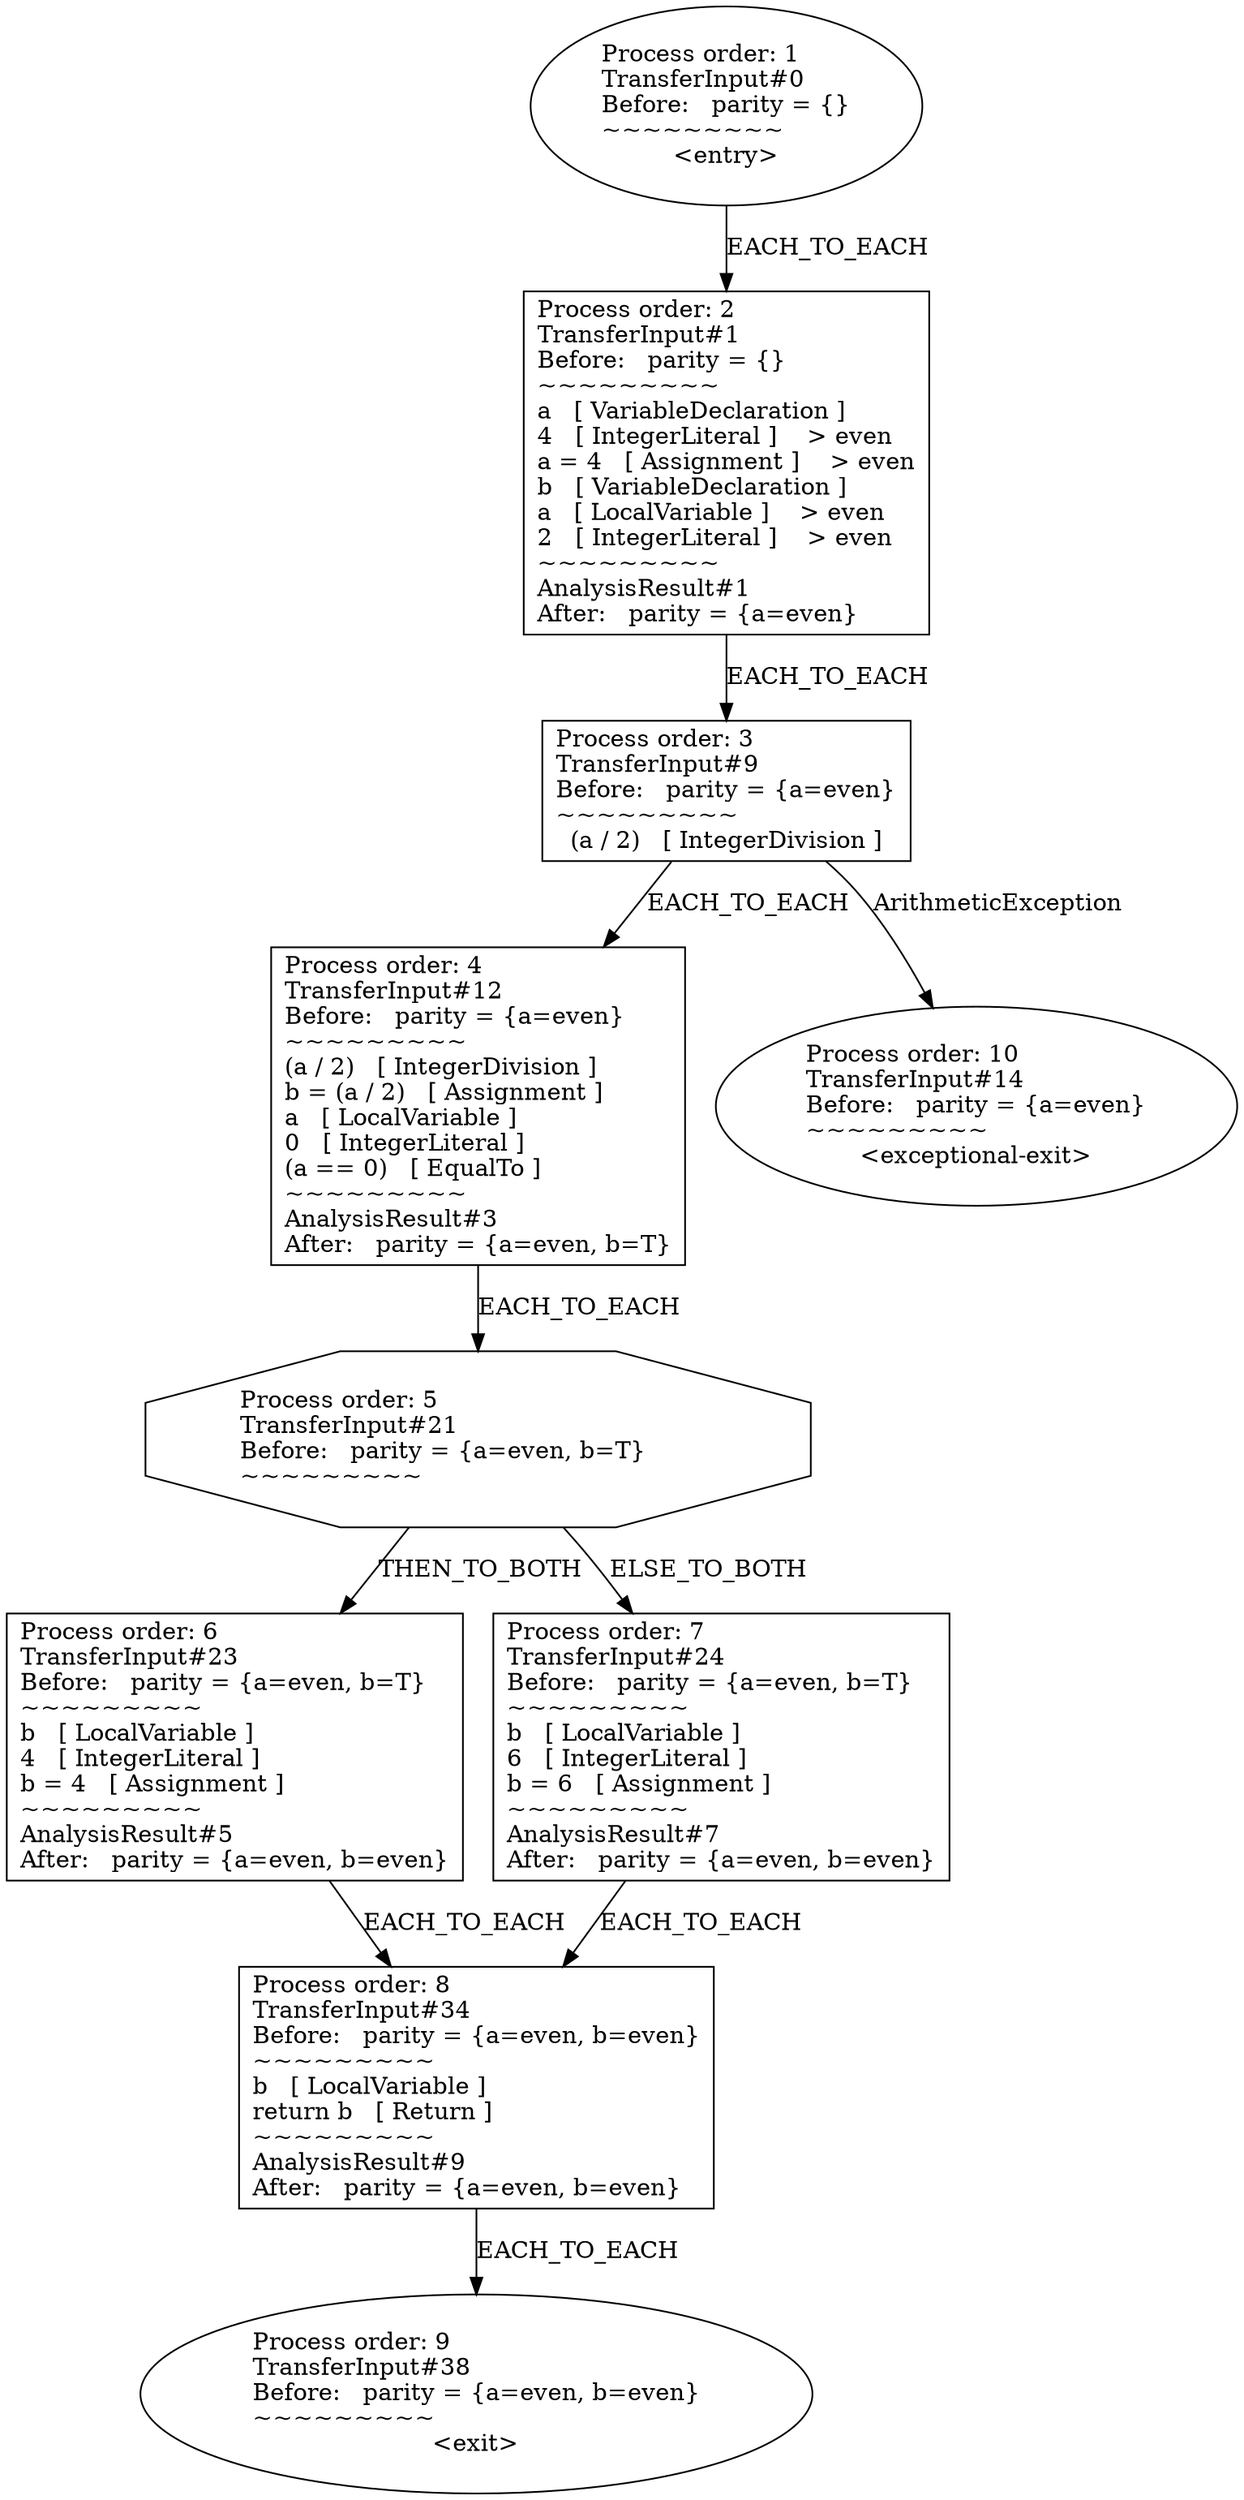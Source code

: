digraph {
    2 -> 3 [label="EACH_TO_EACH"];
    3 -> 4 [label="EACH_TO_EACH"];
    4 -> 5 [label="EACH_TO_EACH"];
    4 -> 1 [label="ArithmeticException"];
    5 -> 6 [label="EACH_TO_EACH"];
    6 -> 10 [label="THEN_TO_BOTH"];
    6 -> 12 [label="ELSE_TO_BOTH"];
    10 -> 13 [label="EACH_TO_EACH"];
    12 -> 13 [label="EACH_TO_EACH"];
    13 -> 0 [label="EACH_TO_EACH"];

    2 [shape=oval label="Process order: 1\lTransferInput#0\lBefore:   parity = {}\l~~~~~~~~~\l<entry>"];
    3 [shape=rectangle label="Process order: 2\lTransferInput#1\lBefore:   parity = {}\l~~~~~~~~~\la   [ VariableDeclaration ]\l4   [ IntegerLiteral ]    > even\la = 4   [ Assignment ]    > even\lb   [ VariableDeclaration ]\la   [ LocalVariable ]    > even\l2   [ IntegerLiteral ]    > even\l~~~~~~~~~\lAnalysisResult#1\lAfter:   parity = {a=even}\l"];
    4 [shape=rectangle label="Process order: 3\lTransferInput#9\lBefore:   parity = {a=even}\l~~~~~~~~~\l(a / 2)   [ IntegerDivision ]"];
    5 [shape=rectangle label="Process order: 4\lTransferInput#12\lBefore:   parity = {a=even}\l~~~~~~~~~\l(a / 2)   [ IntegerDivision ]\lb = (a / 2)   [ Assignment ]\la   [ LocalVariable ]\l0   [ IntegerLiteral ]\l(a == 0)   [ EqualTo ]\l~~~~~~~~~\lAnalysisResult#3\lAfter:   parity = {a=even, b=T}\l"];
    1 [shape=oval label="Process order: 10\lTransferInput#14\lBefore:   parity = {a=even}\l~~~~~~~~~\l<exceptional-exit>"];
    6 [shape=polygon sides=8 label="Process order: 5\lTransferInput#21\lBefore:   parity = {a=even, b=T}\l~~~~~~~~~\l"];
    10 [shape=rectangle label="Process order: 6\lTransferInput#23\lBefore:   parity = {a=even, b=T}\l~~~~~~~~~\lb   [ LocalVariable ]\l4   [ IntegerLiteral ]\lb = 4   [ Assignment ]\l~~~~~~~~~\lAnalysisResult#5\lAfter:   parity = {a=even, b=even}\l"];
    12 [shape=rectangle label="Process order: 7\lTransferInput#24\lBefore:   parity = {a=even, b=T}\l~~~~~~~~~\lb   [ LocalVariable ]\l6   [ IntegerLiteral ]\lb = 6   [ Assignment ]\l~~~~~~~~~\lAnalysisResult#7\lAfter:   parity = {a=even, b=even}\l"];
    13 [shape=rectangle label="Process order: 8\lTransferInput#34\lBefore:   parity = {a=even, b=even}\l~~~~~~~~~\lb   [ LocalVariable ]\lreturn b   [ Return ]\l~~~~~~~~~\lAnalysisResult#9\lAfter:   parity = {a=even, b=even}\l"];
    0 [shape=oval label="Process order: 9\lTransferInput#38\lBefore:   parity = {a=even, b=even}\l~~~~~~~~~\l<exit>"];
}